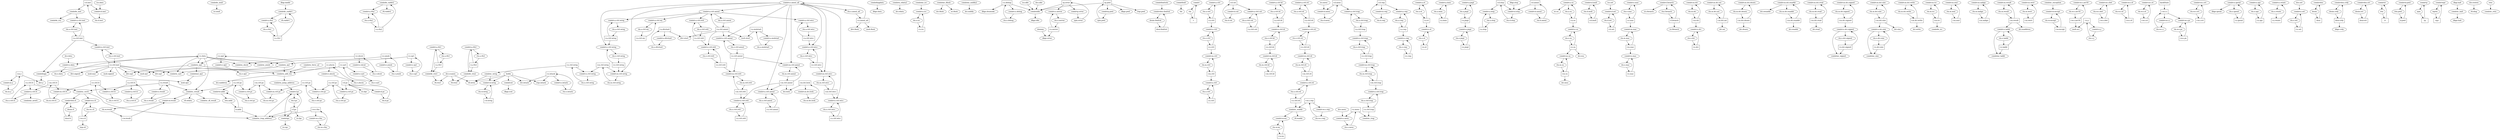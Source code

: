 digraph
{
	"comb/de_inst" -> "comb/de_rs2";
	"comb/de_inst" -> "comb/v.a.ctrl.inst";
	"comb/de_inull" -> "ici.inull";
	"comb/de_raddr1" -> "comb/v.a.rfa1";
	"comb/de_raddr1" -> "rfi.raddr1";
	"comb/de_raddr2" -> "comb/v.a.rfa2";
	"comb/de_raddr2" -> "rfi.raddr2";
	"comb/de_ren1" -> "rfi.ren1";
	"comb/de_ren2" -> "rfi.ren2";
	"comb/diagdata" -> "dbgo.data";
	"comb/dsign" -> "divi.y";
	"comb/ex_add_res" -> "comb/ex_jump_address";
	"comb/ex_add_res" -> "dci.eaddress";
	"comb/ex_edata2" -> "dci.edata";
	"comb/ex_force_a2" -> "comb/ex_add_res";
	"comb/ex_jump_address" -> "comb/v.f.pc";
	"comb/ex_op1" -> "comb/ex_add_res";
	"comb/ex_op1" -> "divi.op1";
	"comb/ex_op1" -> "muli.op1";
	"comb/ex_op2" -> "comb/ex_add_res";
	"comb/ex_op2" -> "comb/mul_op2";
	"comb/ex_op2" -> "divi.op2";
	"comb/icnt" -> "dbgo.icnt";
	"comb/me_icc" -> "comb/v.x.icc";
	"comb/me_iflush" -> "dci.flush";
	"comb/me_iflush" -> "ici.flush";
	"comb/me_nullify2" -> "dci.nullify";
	"comb/mul_op2" -> "muli.op2";
	"comb/npc" -> "ici.rpc";
	"comb/sidle" -> "dbgo.idle";
	"comb/tbufcntx" -> "comb/vdsu.tbufcnt";
	"comb/tbufi" -> "tbi";
	"comb/v" -> "rin";
	"comb/v.a.ctrl" -> "rin.a.ctrl";
	"comb/v.a.ctrl.annul" -> "comb/v.a.ctrl.rett";
	"comb/v.a.ctrl.annul" -> "comb/v.a.ctrl.wicc";
	"comb/v.a.ctrl.annul" -> "comb/v.a.ctrl.wreg";
	"comb/v.a.ctrl.annul" -> "comb/v.a.ctrl.wy";
	"comb/v.a.ctrl.annul" -> "rin.a.ctrl.annul";
	"comb/v.a.ctrl.cnt" -> "rin.a.ctrl.cnt";
	"comb/v.a.ctrl.inst" -> "rin.a.ctrl.inst";
	"comb/v.a.ctrl.ld" -> "rin.a.ctrl.ld";
	"comb/v.a.ctrl.pc" -> "rin.a.ctrl.pc";
	"comb/v.a.ctrl.rd" -> "rin.a.ctrl.rd";
	"comb/v.a.ctrl.rett" -> "rin.a.ctrl.rett";
	"comb/v.a.ctrl.trap" -> "rin.a.ctrl.trap";
	"comb/v.a.ctrl.tt" -> "rin.a.ctrl.tt";
	"comb/v.a.ctrl.wicc" -> "rin.a.ctrl.wicc";
	"comb/v.a.ctrl.wreg" -> "rin.a.ctrl.wreg";
	"comb/v.a.ctrl.wy" -> "rin.a.ctrl.wy";
	"comb/v.a.cwp" -> "rin.a.cwp";
	"comb/v.a.divstart" -> "rin.a.divstart";
	"comb/v.a.et" -> "rin.a.et";
	"comb/v.a.imm" -> "rin.a.imm";
	"comb/v.a.jmpl" -> "rin.a.jmpl";
	"comb/v.a.mulstart" -> "rin.a.mulstart";
	"comb/v.a.rfa1" -> "rin.a.rfa1";
	"comb/v.a.rfa2" -> "rin.a.rfa2";
	"comb/v.a.rfe1" -> "comb/de_ren1";
	"comb/v.a.rfe1" -> "rin.a.rfe1";
	"comb/v.a.rfe2" -> "comb/de_ren2";
	"comb/v.a.rfe2" -> "rin.a.rfe2";
	"comb/v.a.step" -> "rin.a.step";
	"comb/v.a.su" -> "ici.su";
	"comb/v.a.su" -> "rin.a.su";
	"comb/v.d.annul" -> "rin.d.annul";
	"comb/v.d.cnt" -> "rin.d.cnt";
	"comb/v.d.cwp" -> "rin.d.cwp";
	"comb/v.d.inst" -> "rin.d.inst";
	"comb/v.d.inull" -> "rin.d.inull";
	"comb/v.d.mexc" -> "rin.d.mexc";
	"comb/v.d.pc" -> "rin.d.pc";
	"comb/v.d.set" -> "rin.d.set";
	"comb/v.d.step" -> "rin.d.step";
	"comb/v.e.alucin" -> "rin.e.alucin";
	"comb/v.e.ctrl" -> "rin.e.ctrl";
	"comb/v.e.ctrl.annul" -> "rin.e.ctrl.annul";
	"comb/v.e.ctrl.inst" -> "rin.e.ctrl.inst";
	"comb/v.e.ctrl.ld" -> "rin.e.ctrl.ld";
	"comb/v.e.ctrl.pc" -> "rin.e.ctrl.pc";
	"comb/v.e.ctrl.rd" -> "rin.e.ctrl.rd";
	"comb/v.e.ctrl.rett" -> "rin.e.ctrl.rett";
	"comb/v.e.ctrl.trap" -> "rin.e.ctrl.trap";
	"comb/v.e.ctrl.tt" -> "rin.e.ctrl.tt";
	"comb/v.e.ctrl.wicc" -> "rin.e.ctrl.wicc";
	"comb/v.e.ctrl.wreg" -> "rin.e.ctrl.wreg";
	"comb/v.e.cwp" -> "rin.e.cwp";
	"comb/v.e.et" -> "rin.e.et";
	"comb/v.e.jmpl" -> "rin.e.jmpl";
	"comb/v.e.mac" -> "rin.e.mac";
	"comb/v.e.op1" -> "rin.e.op1";
	"comb/v.e.op2" -> "rin.e.op2";
	"comb/v.e.sari" -> "rin.e.sari";
	"comb/v.e.shcnt" -> "rin.e.shcnt";
	"comb/v.e.su" -> "rin.e.su";
	"comb/v.e.ymsb" -> "rin.e.ymsb";
	"comb/v.f.branch" -> "ici.rbranch";
	"comb/v.f.branch" -> "rin.f.branch";
	"comb/v.f.pc" -> "comb/npc";
	"comb/v.f.pc" -> "rin.f.pc";
	"comb/v.m.ctrl" -> "rin.m.ctrl";
	"comb/v.m.ctrl.annul" -> "rin.m.ctrl.annul";
	"comb/v.m.ctrl.ld" -> "rin.m.ctrl.ld";
	"comb/v.m.ctrl.pc" -> "rin.m.ctrl.pc";
	"comb/v.m.ctrl.rd" -> "rin.m.ctrl.rd";
	"comb/v.m.ctrl.rett" -> "rin.m.ctrl.rett";
	"comb/v.m.ctrl.trap" -> "rin.m.ctrl.trap";
	"comb/v.m.ctrl.tt" -> "rin.m.ctrl.tt";
	"comb/v.m.ctrl.wicc" -> "rin.m.ctrl.wicc";
	"comb/v.m.ctrl.wreg" -> "rin.m.ctrl.wreg";
	"comb/v.m.dci" -> "rin.m.dci";
	"comb/v.m.dci.asi" -> "rin.m.dci.asi";
	"comb/v.m.dci.dsuen" -> "rin.m.dci.dsuen";
	"comb/v.m.dci.enaddr" -> "dci.eenaddr";
	"comb/v.m.dci.enaddr" -> "rin.m.dci.enaddr";
	"comb/v.m.dci.lock" -> "rin.m.dci.lock";
	"comb/v.m.dci.read" -> "rin.m.dci.read";
	"comb/v.m.dci.signed" -> "rin.m.dci.signed";
	"comb/v.m.dci.size" -> "rin.m.dci.size";
	"comb/v.m.dci.write" -> "rin.m.dci.write";
	"comb/v.m.icc" -> "rin.m.icc";
	"comb/v.m.mac" -> "rin.m.mac";
	"comb/v.m.mul" -> "rin.m.mul";
	"comb/v.m.nalign" -> "rin.m.nalign";
	"comb/v.m.result" -> "rin.m.result";
	"comb/v.m.su" -> "rin.m.su";
	"comb/v.m.werr" -> "rin.m.werr";
	"comb/v.m.y" -> "rin.m.y";
	"comb/v.w.except" -> "rin.w.except";
	"comb/v.w.result" -> "rin.w.result";
	"comb/v.w.s.asr18" -> "rin.w.s.asr18";
	"comb/v.w.s.cwp" -> "rin.w.s.cwp";
	"comb/v.w.s.dwt" -> "rin.w.s.dwt";
	"comb/v.w.s.ef" -> "rin.w.s.ef";
	"comb/v.w.s.et" -> "rin.w.s.et";
	"comb/v.w.s.ps" -> "rin.w.s.ps";
	"comb/v.w.s.s" -> "rin.w.s.s";
	"comb/v.w.s.svt" -> "rin.w.s.svt";
	"comb/v.w.s.tba" -> "rin.w.s.tba";
	"comb/v.w.s.tt" -> "rin.w.s.tt";
	"comb/v.w.wa" -> "rin.w.wa";
	"comb/v.w.wreg" -> "rin.w.wreg";
	"comb/v.x.annul_all" -> "comb/v.a.ctrl.annul";
	"comb/v.x.annul_all" -> "comb/v.e.ctrl.annul";
	"comb/v.x.annul_all" -> "comb/v.e.ctrl.wicc";
	"comb/v.x.annul_all" -> "comb/v.e.ctrl.wreg";
	"comb/v.x.annul_all" -> "comb/v.m.ctrl.annul";
	"comb/v.x.annul_all" -> "comb/v.m.ctrl.wicc";
	"comb/v.x.annul_all" -> "comb/v.m.ctrl.wreg";
	"comb/v.x.annul_all" -> "comb/v.x.ctrl.annul";
	"comb/v.x.annul_all" -> "comb/v.x.ctrl.wicc";
	"comb/v.x.annul_all" -> "rin.x.annul_all";
	"comb/v.x.ctrl" -> "rin.x.ctrl";
	"comb/v.x.ctrl.annul" -> "rin.x.ctrl.annul";
	"comb/v.x.ctrl.pc" -> "rin.x.ctrl.pc";
	"comb/v.x.ctrl.rd" -> "rin.x.ctrl.rd";
	"comb/v.x.ctrl.rett" -> "rin.x.ctrl.rett";
	"comb/v.x.ctrl.trap" -> "rin.x.ctrl.trap";
	"comb/v.x.ctrl.tt" -> "comb/me_newtt";
	"comb/v.x.ctrl.tt" -> "rin.x.ctrl.tt";
	"comb/v.x.ctrl.wicc" -> "rin.x.ctrl.wicc";
	"comb/v.x.ctrl.wreg" -> "rin.x.ctrl.wreg";
	"comb/v.x.data" -> "rin.x.data";
	"comb/v.x.dci" -> "rin.x.dci";
	"comb/v.x.dci.signed" -> "comb/me_signed";
	"comb/v.x.dci.signed" -> "rin.x.dci.signed";
	"comb/v.x.dci.size" -> "comb/me_size";
	"comb/v.x.dci.size" -> "rin.x.dci.size";
	"comb/v.x.debug" -> "rin.x.debug";
	"comb/v.x.icc" -> "rin.x.icc";
	"comb/v.x.intack" -> "rin.x.intack";
	"comb/v.x.ipend" -> "dbgo.ipend";
	"comb/v.x.ipend" -> "rin.x.ipend";
	"comb/v.x.laddr" -> "comb/me_laddr";
	"comb/v.x.laddr" -> "rin.x.laddr";
	"comb/v.x.mac" -> "rin.x.mac";
	"comb/v.x.mexc" -> "rin.x.mexc";
	"comb/v.x.nerror" -> "rin.x.nerror";
	"comb/v.x.npc" -> "rin.x.npc";
	"comb/v.x.result" -> "rin.x.result";
	"comb/v.x.rstate" -> "rin.x.rstate";
	"comb/v.x.set" -> "rin.x.set";
	"comb/v.x.y" -> "rin.x.y";
	"comb/vdsu" -> "dsuin";
	"comb/vdsu.crdy" -> "dsuin.crdy";
	"comb/vdsu.err" -> "dsuin.err";
	"comb/vdsu.tbufcnt" -> "dsuin.tbufcnt";
	"comb/vdsu.tt" -> "dsuin.tt";
	"comb/vir" -> "irin";
	"comb/vir.addr" -> "irin.addr";
	"comb/vir.pwd" -> "irin.pwd";
	"comb/vp" -> "rpin";
	"comb/vp.error" -> "rpin.error";
	"comb/vp.pwd" -> "rpin.pwd";
	"comb/vwpr" -> "wprin";
	"comb/xc_exception" -> "comb/v.w.except";
	"comb/xc_halt" -> "dbgo.halt";
	"comb/xc_result" -> "comb/v.w.result";
	"comb/xc_result" -> "comb/xc_df_result";
	"comb/xc_result" -> "rfi.wdata";
	"comb/xc_trap_address" -> "comb/v.f.pc";
	"comb/xc_vectt" -> "comb/v.w.s.tt";
	"comb/xc_vectt" -> "comb/vdsu.tt";
	"comb/xc_vectt" -> "comb/xc_trap_address";
	"comb/xc_waddr" -> "comb/v.w.wa";
	"comb/xc_waddr" -> "rfi.waddr";
	"comb/xc_wreg" -> "comb/v.w.wreg";
	"comb/xc_wreg" -> "rfi.wren";
	"dbgi.daddr" -> "comb/de_raddr1";
	"dbgi.halt" -> "comb/xc_halt";
	"dbgi.step" -> "comb/v.d.step";
	"dco.data" -> "comb/v.x.data";
	"dco.idle" -> "comb/sidle";
	"dco.mexc" -> "comb/v.x.mexc";
	"dco.scanen" -> "rfi.ren1";
	"dco.scanen" -> "rfi.ren2";
	"dco.scanen" -> "rfi.wren";
	"dco.set" -> "comb/v.x.set";
	"dco.testen" -> "rfi.diag";
	"dsuin" -> "dsur";
	"dsuin.crdy" -> "dsur.crdy";
	"dsuin.err" -> "dsur.err";
	"dsuin.tbufcnt" -> "dsur.tbufcnt";
	"dsuin.tt" -> "dsur.tt";
	"dsur" -> "comb/vdsu";
	"dsur" [shape=box]
	"dsur.crdy" -> "comb/vdsu.crdy";
	"dsur.crdy" -> "dbgo.crdy";
	"dsur.crdy" [shape=box]
	"dsur.err" -> "comb/vdsu.err";
	"dsur.err" [shape=box]
	"dsur.tbufcnt" -> "comb/vdsu.tbufcnt";
	"dsur.tbufcnt" [shape=box]
	"dsur.tt" -> "comb/vdsu.tt";
	"dsur.tt" [shape=box]
	"dummy" -> "dbgo.error";
	"hackState" -> "r.w.s.s";
	"hackState" [shape=box]
	"holdn" -> "comb/icnt";
	"holdn" -> "comb/v.w.wreg";
	"holdn" -> "dci.intack";
	"holdn" -> "irqo.intack";
	"holdn" -> "rfi.wren";
	"ico.data" -> "comb/v.d.inst";
	"ico.idle" -> "comb/sidle";
	"ico.mexc" -> "comb/v.d.mexc";
	"ico.set" -> "comb/v.d.set";
	"ir" -> "comb/vir";
	"ir" [shape=box]
	"ir.addr" -> "comb/vir.addr";
	"ir.addr" -> "comb/xc_trap_address";
	"ir.addr" [shape=box]
	"ir.pwd" -> "comb/vir.pwd";
	"ir.pwd" [shape=box]
	"irin" -> "ir";
	"irin.addr" -> "ir.addr";
	"irin.pwd" -> "ir.pwd";
	"r" -> "comb/v";
	"r" [shape=box]
	"r.a.ctrl" -> "comb/v.a.ctrl";
	"r.a.ctrl" -> "comb/v.e.ctrl";
	"r.a.ctrl" [shape=box]
	"r.a.ctrl.annul" -> "comb/v.a.ctrl.annul";
	"r.a.ctrl.annul" -> "comb/v.e.ctrl.annul";
	"r.a.ctrl.annul" -> "comb/v.e.ctrl.rett";
	"r.a.ctrl.annul" -> "divi.start";
	"r.a.ctrl.annul" -> "muli.start";
	"r.a.ctrl.annul" [shape=box]
	"r.a.ctrl.cnt" -> "comb/v.a.ctrl.cnt";
	"r.a.ctrl.cnt" [shape=box]
	"r.a.ctrl.inst" -> "comb/dsign";
	"r.a.ctrl.inst" -> "comb/v.a.ctrl.inst";
	"r.a.ctrl.inst" -> "comb/v.e.ctrl.inst";
	"r.a.ctrl.inst" [shape=box]
	"r.a.ctrl.ld" -> "comb/v.a.ctrl.ld";
	"r.a.ctrl.ld" -> "comb/v.e.ctrl.ld";
	"r.a.ctrl.ld" [shape=box]
	"r.a.ctrl.pc" -> "comb/v.a.ctrl.pc";
	"r.a.ctrl.pc" -> "comb/v.e.ctrl.pc";
	"r.a.ctrl.pc" [shape=box]
	"r.a.ctrl.rd" -> "comb/v.a.ctrl.rd";
	"r.a.ctrl.rd" -> "comb/v.e.ctrl.rd";
	"r.a.ctrl.rd" [shape=box]
	"r.a.ctrl.rett" -> "comb/v.a.ctrl.rett";
	"r.a.ctrl.rett" -> "comb/v.e.ctrl.rett";
	"r.a.ctrl.rett" [shape=box]
	"r.a.ctrl.trap" -> "comb/v.a.ctrl.trap";
	"r.a.ctrl.trap" -> "comb/v.e.ctrl.trap";
	"r.a.ctrl.trap" [shape=box]
	"r.a.ctrl.tt" -> "comb/v.a.ctrl.tt";
	"r.a.ctrl.tt" -> "comb/v.e.ctrl.tt";
	"r.a.ctrl.tt" [shape=box]
	"r.a.ctrl.wicc" -> "comb/v.a.ctrl.wicc";
	"r.a.ctrl.wicc" -> "comb/v.e.ctrl.wicc";
	"r.a.ctrl.wicc" [shape=box]
	"r.a.ctrl.wreg" -> "comb/v.a.ctrl.wreg";
	"r.a.ctrl.wreg" -> "comb/v.e.ctrl.wreg";
	"r.a.ctrl.wreg" [shape=box]
	"r.a.ctrl.wy" -> "comb/v.a.ctrl.wy";
	"r.a.ctrl.wy" [shape=box]
	"r.a.cwp" -> "comb/v.a.cwp";
	"r.a.cwp" -> "comb/v.e.cwp";
	"r.a.cwp" [shape=box]
	"r.a.divstart" -> "comb/v.a.divstart";
	"r.a.divstart" -> "divi.start";
	"r.a.divstart" [shape=box]
	"r.a.et" -> "comb/v.a.et";
	"r.a.et" -> "comb/v.e.et";
	"r.a.et" [shape=box]
	"r.a.imm" -> "comb/v.a.imm";
	"r.a.imm" [shape=box]
	"r.a.jmpl" -> "comb/v.a.jmpl";
	"r.a.jmpl" -> "comb/v.e.jmpl";
	"r.a.jmpl" [shape=box]
	"r.a.mulstart" -> "comb/v.a.mulstart";
	"r.a.mulstart" -> "muli.start";
	"r.a.mulstart" [shape=box]
	"r.a.rfa1" -> "comb/de_raddr1";
	"r.a.rfa1" -> "comb/v.a.rfa1";
	"r.a.rfa1" [shape=box]
	"r.a.rfa2" -> "comb/de_raddr2";
	"r.a.rfa2" -> "comb/v.a.rfa2";
	"r.a.rfa2" [shape=box]
	"r.a.rfe1" -> "comb/de_ren1";
	"r.a.rfe1" -> "comb/v.a.rfe1";
	"r.a.rfe1" [shape=box]
	"r.a.rfe2" -> "comb/de_ren2";
	"r.a.rfe2" -> "comb/v.a.rfe2";
	"r.a.rfe2" [shape=box]
	"r.a.step" -> "comb/v.a.step";
	"r.a.step" [shape=box]
	"r.a.su" -> "comb/v.a.su";
	"r.a.su" -> "comb/v.e.su";
	"r.a.su" [shape=box]
	"r.d.annul" -> "comb/v.d.annul";
	"r.d.annul" -> "comb/v.d.step";
	"r.d.annul" [shape=box]
	"r.d.cnt" -> "comb/v.a.ctrl.cnt";
	"r.d.cnt" -> "comb/v.d.cnt";
	"r.d.cnt" [shape=box]
	"r.d.cwp" -> "comb/v.a.cwp";
	"r.d.cwp" -> "comb/v.d.cwp";
	"r.d.cwp" [shape=box]
	"r.d.inst" -> "comb/de_inst";
	"r.d.inst" -> "comb/v.d.inst";
	"r.d.inst" [shape=box]
	"r.d.inull" -> "comb/v.d.inull";
	"r.d.inull" [shape=box]
	"r.d.mexc" -> "comb/v.a.ctrl.trap";
	"r.d.mexc" -> "comb/v.d.mexc";
	"r.d.mexc" [shape=box]
	"r.d.pc" -> "comb/v.a.ctrl.pc";
	"r.d.pc" -> "comb/v.d.pc";
	"r.d.pc" -> "ici.dpc";
	"r.d.pc" [shape=box]
	"r.d.set" -> "comb/v.d.set";
	"r.d.set" [shape=box]
	"r.d.step" -> "comb/v.a.step";
	"r.d.step" -> "comb/v.d.step";
	"r.d.step" [shape=box]
	"r.e.alucin" -> "comb/ex_add_res";
	"r.e.alucin" -> "comb/v.e.alucin";
	"r.e.alucin" [shape=box]
	"r.e.ctrl" -> "comb/v.e.ctrl";
	"r.e.ctrl" -> "comb/v.m.ctrl";
	"r.e.ctrl" [shape=box]
	"r.e.ctrl.annul" -> "comb/v.e.ctrl.annul";
	"r.e.ctrl.annul" -> "comb/v.m.ctrl.annul";
	"r.e.ctrl.annul" -> "comb/v.m.ctrl.rett";
	"r.e.ctrl.annul" [shape=box]
	"r.e.ctrl.inst" -> "comb/dsign";
	"r.e.ctrl.inst" -> "comb/ex_sari";
	"r.e.ctrl.inst" -> "comb/v.e.ctrl.inst";
	"r.e.ctrl.inst" -> "divi.op1";
	"r.e.ctrl.inst" -> "divi.op2";
	"r.e.ctrl.inst" -> "divi.signed";
	"r.e.ctrl.inst" -> "muli.mac";
	"r.e.ctrl.inst" -> "muli.op1";
	"r.e.ctrl.inst" -> "muli.op2";
	"r.e.ctrl.inst" -> "muli.signed";
	"r.e.ctrl.inst" [shape=box]
	"r.e.ctrl.ld" -> "comb/v.e.ctrl.ld";
	"r.e.ctrl.ld" -> "comb/v.m.ctrl.ld";
	"r.e.ctrl.ld" [shape=box]
	"r.e.ctrl.pc" -> "comb/v.e.ctrl.pc";
	"r.e.ctrl.pc" -> "comb/v.m.ctrl.pc";
	"r.e.ctrl.pc" [shape=box]
	"r.e.ctrl.rd" -> "comb/v.e.ctrl.rd";
	"r.e.ctrl.rd" -> "comb/v.m.ctrl.rd";
	"r.e.ctrl.rd" [shape=box]
	"r.e.ctrl.rett" -> "comb/v.e.ctrl.rett";
	"r.e.ctrl.rett" -> "comb/v.m.ctrl.rett";
	"r.e.ctrl.rett" [shape=box]
	"r.e.ctrl.trap" -> "comb/v.e.ctrl.trap";
	"r.e.ctrl.trap" -> "comb/v.m.ctrl.trap";
	"r.e.ctrl.trap" [shape=box]
	"r.e.ctrl.tt" -> "comb/v.e.ctrl.tt";
	"r.e.ctrl.tt" -> "comb/v.m.ctrl.tt";
	"r.e.ctrl.tt" [shape=box]
	"r.e.ctrl.wicc" -> "comb/v.e.ctrl.wicc";
	"r.e.ctrl.wicc" -> "comb/v.m.ctrl.wicc";
	"r.e.ctrl.wicc" [shape=box]
	"r.e.ctrl.wreg" -> "comb/v.e.ctrl.wreg";
	"r.e.ctrl.wreg" -> "comb/v.m.ctrl.wreg";
	"r.e.ctrl.wreg" [shape=box]
	"r.e.cwp" -> "comb/v.e.cwp";
	"r.e.cwp" [shape=box]
	"r.e.et" -> "comb/v.e.et";
	"r.e.et" [shape=box]
	"r.e.jmpl" -> "comb/v.e.jmpl";
	"r.e.jmpl" [shape=box]
	"r.e.mac" -> "comb/v.e.mac";
	"r.e.mac" -> "comb/v.m.mac";
	"r.e.mac" [shape=box]
	"r.e.op1" -> "comb/ex_op1";
	"r.e.op1" -> "comb/v.e.op1";
	"r.e.op1" [shape=box]
	"r.e.op2" -> "comb/ex_op2";
	"r.e.op2" -> "comb/v.e.op2";
	"r.e.op2" [shape=box]
	"r.e.sari" -> "comb/ex_sari";
	"r.e.sari" -> "comb/v.e.sari";
	"r.e.sari" [shape=box]
	"r.e.shcnt" -> "comb/ex_shcnt";
	"r.e.shcnt" -> "comb/v.e.shcnt";
	"r.e.shcnt" [shape=box]
	"r.e.su" -> "comb/v.e.su";
	"r.e.su" -> "comb/v.m.su";
	"r.e.su" -> "dci.esu";
	"r.e.su" [shape=box]
	"r.e.ymsb" -> "comb/ex_ymsb";
	"r.e.ymsb" -> "comb/v.e.ymsb";
	"r.e.ymsb" [shape=box]
	"r.f.branch" -> "comb/v.f.branch";
	"r.f.branch" -> "ici.fbranch";
	"r.f.branch" [shape=box]
	"r.f.pc" -> "comb/npc";
	"r.f.pc" -> "comb/v.f.pc";
	"r.f.pc" -> "comb/xc_trap_address";
	"r.f.pc" -> "ici.fpc";
	"r.f.pc" [shape=box]
	"r.m.ctrl" -> "comb/v.m.ctrl";
	"r.m.ctrl" -> "comb/v.x.ctrl";
	"r.m.ctrl" [shape=box]
	"r.m.ctrl.annul" -> "comb/v.m.ctrl.annul";
	"r.m.ctrl.annul" -> "comb/v.x.ctrl.annul";
	"r.m.ctrl.annul" -> "comb/v.x.ctrl.rett";
	"r.m.ctrl.annul" -> "dci.lock";
	"r.m.ctrl.annul" [shape=box]
	"r.m.ctrl.ld" -> "comb/v.m.ctrl.ld";
	"r.m.ctrl.ld" [shape=box]
	"r.m.ctrl.pc" -> "comb/v.m.ctrl.pc";
	"r.m.ctrl.pc" -> "comb/v.x.ctrl.pc";
	"r.m.ctrl.pc" [shape=box]
	"r.m.ctrl.rd" -> "comb/v.m.ctrl.rd";
	"r.m.ctrl.rd" -> "comb/v.x.ctrl.rd";
	"r.m.ctrl.rd" [shape=box]
	"r.m.ctrl.rett" -> "comb/v.m.ctrl.rett";
	"r.m.ctrl.rett" -> "comb/v.x.ctrl.rett";
	"r.m.ctrl.rett" [shape=box]
	"r.m.ctrl.trap" -> "comb/v.m.ctrl.trap";
	"r.m.ctrl.trap" -> "comb/v.x.ctrl.trap";
	"r.m.ctrl.trap" [shape=box]
	"r.m.ctrl.tt" -> "comb/v.m.ctrl.tt";
	"r.m.ctrl.tt" -> "comb/v.x.ctrl.tt";
	"r.m.ctrl.tt" [shape=box]
	"r.m.ctrl.wicc" -> "comb/v.m.ctrl.wicc";
	"r.m.ctrl.wicc" -> "comb/v.x.ctrl.wicc";
	"r.m.ctrl.wicc" [shape=box]
	"r.m.ctrl.wreg" -> "comb/v.m.ctrl.wreg";
	"r.m.ctrl.wreg" -> "comb/v.x.ctrl.wreg";
	"r.m.ctrl.wreg" [shape=box]
	"r.m.dci" -> "comb/v.m.dci";
	"r.m.dci" -> "comb/v.x.dci";
	"r.m.dci" [shape=box]
	"r.m.dci.asi" -> "comb/v.m.dci.asi";
	"r.m.dci.asi" -> "dci.asi";
	"r.m.dci.asi" [shape=box]
	"r.m.dci.dsuen" -> "comb/v.m.dci.dsuen";
	"r.m.dci.dsuen" -> "dci.dsuen";
	"r.m.dci.dsuen" [shape=box]
	"r.m.dci.enaddr" -> "comb/v.m.dci.enaddr";
	"r.m.dci.enaddr" -> "dci.enaddr";
	"r.m.dci.enaddr" [shape=box]
	"r.m.dci.lock" -> "comb/v.m.dci.lock";
	"r.m.dci.lock" -> "dci.lock";
	"r.m.dci.lock" [shape=box]
	"r.m.dci.read" -> "comb/v.m.dci.read";
	"r.m.dci.read" -> "dci.read";
	"r.m.dci.read" [shape=box]
	"r.m.dci.signed" -> "comb/v.m.dci.signed";
	"r.m.dci.signed" -> "comb/v.x.dci.signed";
	"r.m.dci.signed" [shape=box]
	"r.m.dci.size" -> "comb/v.m.dci.size";
	"r.m.dci.size" -> "comb/v.x.dci.size";
	"r.m.dci.size" -> "dci.size";
	"r.m.dci.size" [shape=box]
	"r.m.dci.write" -> "comb/v.m.dci.write";
	"r.m.dci.write" -> "dci.write";
	"r.m.dci.write" [shape=box]
	"r.m.icc" -> "comb/de_icc";
	"r.m.icc" -> "comb/v.m.icc";
	"r.m.icc" [shape=box]
	"r.m.mac" -> "comb/v.m.mac";
	"r.m.mac" -> "comb/v.x.mac";
	"r.m.mac" [shape=box]
	"r.m.mul" -> "comb/v.m.mul";
	"r.m.mul" [shape=box]
	"r.m.nalign" -> "comb/v.m.nalign";
	"r.m.nalign" [shape=box]
	"r.m.result" -> "comb/v.m.result";
	"r.m.result" -> "comb/v.x.laddr";
	"r.m.result" -> "dci.maddress";
	"r.m.result" [shape=box]
	"r.m.su" -> "comb/v.m.su";
	"r.m.su" -> "dci.msu";
	"r.m.su" [shape=box]
	"r.m.werr" -> "comb/v.m.werr";
	"r.m.werr" [shape=box]
	"r.m.y" -> "comb/v.m.y";
	"r.m.y" -> "divi.y";
	"r.m.y" [shape=box]
	"r.w.except" -> "comb/v.w.except";
	"r.w.except" [shape=box]
	"r.w.result" -> "comb/v.w.result";
	"r.w.result" [shape=box]
	"r.w.s.asr18" -> "comb/v.w.s.asr18";
	"r.w.s.asr18" -> "muli.acc";
	"r.w.s.asr18" [shape=box]
	"r.w.s.cwp" -> "comb/v.w.s.cwp";
	"r.w.s.cwp" -> "comb/xc_waddr";
	"r.w.s.cwp" [shape=box]
	"r.w.s.dwt" -> "comb/v.w.s.dwt";
	"r.w.s.dwt" [shape=box]
	"r.w.s.ef" -> "comb/v.w.s.ef";
	"r.w.s.ef" [shape=box]
	"r.w.s.et" -> "comb/v.w.s.et";
	"r.w.s.et" [shape=box]
	"r.w.s.ps" -> "comb/v.w.s.ps";
	"r.w.s.ps" [shape=box]
	"r.w.s.s" -> "comb/v.w.s.ps";
	"r.w.s.s" -> "comb/v.w.s.s";
	"r.w.s.s" [shape=box]
	"r.w.s.svt" -> "comb/v.w.s.svt";
	"r.w.s.svt" [shape=box]
	"r.w.s.tba" -> "comb/v.w.s.tba";
	"r.w.s.tba" -> "comb/xc_trap_address";
	"r.w.s.tba" [shape=box]
	"r.w.s.tt" -> "comb/v.w.s.tt";
	"r.w.s.tt" -> "irqo.irl";
	"r.w.s.tt" [shape=box]
	"r.w.wa" -> "comb/v.w.wa";
	"r.w.wa" [shape=box]
	"r.w.wreg" -> "comb/v.w.wreg";
	"r.w.wreg" [shape=box]
	"r.x.annul_all" -> "comb/v.x.annul_all";
	"r.x.annul_all" -> "divi.flush";
	"r.x.annul_all" -> "muli.flush";
	"r.x.annul_all" [shape=box]
	"r.x.ctrl" -> "comb/v.x.ctrl";
	"r.x.ctrl" [shape=box]
	"r.x.ctrl.annul" -> "comb/v.x.ctrl.annul";
	"r.x.ctrl.annul" [shape=box]
	"r.x.ctrl.pc" -> "comb/v.x.ctrl.pc";
	"r.x.ctrl.pc" -> "comb/vir.addr";
	"r.x.ctrl.pc" -> "comb/xc_result";
	"r.x.ctrl.pc" [shape=box]
	"r.x.ctrl.rd" -> "comb/v.x.ctrl.rd";
	"r.x.ctrl.rd" -> "comb/xc_waddr";
	"r.x.ctrl.rd" [shape=box]
	"r.x.ctrl.rett" -> "comb/v.x.ctrl.rett";
	"r.x.ctrl.rett" [shape=box]
	"r.x.ctrl.trap" -> "comb/v.x.ctrl.trap";
	"r.x.ctrl.trap" -> "comb/xc_trap";
	"r.x.ctrl.trap" [shape=box]
	"r.x.ctrl.tt" -> "comb/v.x.ctrl.tt";
	"r.x.ctrl.tt" -> "comb/xc_vectt";
	"r.x.ctrl.tt" [shape=box]
	"r.x.ctrl.wicc" -> "comb/v.x.ctrl.wicc";
	"r.x.ctrl.wicc" [shape=box]
	"r.x.ctrl.wreg" -> "comb/v.x.ctrl.wreg";
	"r.x.ctrl.wreg" -> "comb/xc_wreg";
	"r.x.ctrl.wreg" [shape=box]
	"r.x.data" -> "comb/ex_op1";
	"r.x.data" -> "comb/ex_op2";
	"r.x.data" -> "comb/ex_sari";
	"r.x.data" -> "comb/ex_shcnt";
	"r.x.data" -> "comb/ex_ymsb";
	"r.x.data" -> "comb/v.x.data";
	"r.x.data" -> "comb/xc_result";
	"r.x.data" [shape=box]
	"r.x.dci" -> "comb/v.x.dci";
	"r.x.dci" [shape=box]
	"r.x.dci.signed" -> "comb/me_signed";
	"r.x.dci.signed" -> "comb/v.x.dci.signed";
	"r.x.dci.signed" [shape=box]
	"r.x.dci.size" -> "comb/me_size";
	"r.x.dci.size" -> "comb/v.x.dci.size";
	"r.x.dci.size" [shape=box]
	"r.x.debug" -> "comb/sidle";
	"r.x.debug" -> "comb/v.x.debug";
	"r.x.debug" -> "dbgo.dsumode";
	"r.x.debug" [shape=box]
	"r.x.icc" -> "comb/v.x.icc";
	"r.x.icc" [shape=box]
	"r.x.intack" -> "comb/v.x.intack";
	"r.x.intack" -> "dci.intack";
	"r.x.intack" -> "irqo.intack";
	"r.x.intack" [shape=box]
	"r.x.ipend" -> "comb/v.x.ipend";
	"r.x.ipend" [shape=box]
	"r.x.laddr" -> "comb/me_laddr";
	"r.x.laddr" -> "comb/v.x.laddr";
	"r.x.laddr" [shape=box]
	"r.x.mac" -> "comb/v.x.mac";
	"r.x.mac" [shape=box]
	"r.x.mexc" -> "comb/v.x.mexc";
	"r.x.mexc" -> "comb/xc_trap";
	"r.x.mexc" [shape=box]
	"r.x.nerror" -> "comb/v.x.nerror";
	"r.x.nerror" -> "dbgo.error";
	"r.x.nerror" [shape=box]
	"r.x.npc" -> "comb/v.x.npc";
	"r.x.npc" [shape=box]
	"r.x.result" -> "comb/v.x.result";
	"r.x.result" -> "comb/xc_result";
	"r.x.result" -> "comb/xc_vectt";
	"r.x.result" [shape=box]
	"r.x.rstate" -> "comb/v.x.rstate";
	"r.x.rstate" [shape=box]
	"r.x.set" -> "comb/v.x.set";
	"r.x.set" [shape=box]
	"r.x.y" -> "comb/v.x.y";
	"r.x.y" -> "muli.acc";
	"r.x.y" [shape=box]
	"rin" -> "r";
	"rin.a.ctrl" -> "r.a.ctrl";
	"rin.a.ctrl.annul" -> "r.a.ctrl.annul";
	"rin.a.ctrl.cnt" -> "r.a.ctrl.cnt";
	"rin.a.ctrl.inst" -> "r.a.ctrl.inst";
	"rin.a.ctrl.ld" -> "r.a.ctrl.ld";
	"rin.a.ctrl.pc" -> "r.a.ctrl.pc";
	"rin.a.ctrl.rd" -> "r.a.ctrl.rd";
	"rin.a.ctrl.rett" -> "r.a.ctrl.rett";
	"rin.a.ctrl.trap" -> "r.a.ctrl.trap";
	"rin.a.ctrl.tt" -> "r.a.ctrl.tt";
	"rin.a.ctrl.wicc" -> "r.a.ctrl.wicc";
	"rin.a.ctrl.wreg" -> "r.a.ctrl.wreg";
	"rin.a.ctrl.wy" -> "r.a.ctrl.wy";
	"rin.a.cwp" -> "r.a.cwp";
	"rin.a.divstart" -> "r.a.divstart";
	"rin.a.et" -> "r.a.et";
	"rin.a.imm" -> "r.a.imm";
	"rin.a.jmpl" -> "r.a.jmpl";
	"rin.a.mulstart" -> "r.a.mulstart";
	"rin.a.rfa1" -> "r.a.rfa1";
	"rin.a.rfa2" -> "r.a.rfa2";
	"rin.a.rfe1" -> "r.a.rfe1";
	"rin.a.rfe2" -> "r.a.rfe2";
	"rin.a.step" -> "r.a.step";
	"rin.a.su" -> "r.a.su";
	"rin.d.annul" -> "r.d.annul";
	"rin.d.cnt" -> "r.d.cnt";
	"rin.d.cwp" -> "r.d.cwp";
	"rin.d.inst" -> "r.d.inst";
	"rin.d.inull" -> "r.d.inull";
	"rin.d.mexc" -> "r.d.mexc";
	"rin.d.pc" -> "r.d.pc";
	"rin.d.set" -> "r.d.set";
	"rin.d.step" -> "r.d.step";
	"rin.e.alucin" -> "r.e.alucin";
	"rin.e.ctrl" -> "r.e.ctrl";
	"rin.e.ctrl.annul" -> "r.e.ctrl.annul";
	"rin.e.ctrl.inst" -> "r.e.ctrl.inst";
	"rin.e.ctrl.ld" -> "r.e.ctrl.ld";
	"rin.e.ctrl.pc" -> "r.e.ctrl.pc";
	"rin.e.ctrl.rd" -> "r.e.ctrl.rd";
	"rin.e.ctrl.rett" -> "r.e.ctrl.rett";
	"rin.e.ctrl.trap" -> "r.e.ctrl.trap";
	"rin.e.ctrl.tt" -> "r.e.ctrl.tt";
	"rin.e.ctrl.wicc" -> "r.e.ctrl.wicc";
	"rin.e.ctrl.wreg" -> "r.e.ctrl.wreg";
	"rin.e.cwp" -> "r.e.cwp";
	"rin.e.et" -> "r.e.et";
	"rin.e.jmpl" -> "r.e.jmpl";
	"rin.e.mac" -> "r.e.mac";
	"rin.e.op1" -> "r.e.op1";
	"rin.e.op2" -> "r.e.op2";
	"rin.e.sari" -> "r.e.sari";
	"rin.e.shcnt" -> "r.e.shcnt";
	"rin.e.su" -> "r.e.su";
	"rin.e.ymsb" -> "r.e.ymsb";
	"rin.f.branch" -> "r.f.branch";
	"rin.f.pc" -> "r.f.pc";
	"rin.m.ctrl" -> "r.m.ctrl";
	"rin.m.ctrl.annul" -> "r.m.ctrl.annul";
	"rin.m.ctrl.ld" -> "r.m.ctrl.ld";
	"rin.m.ctrl.pc" -> "r.m.ctrl.pc";
	"rin.m.ctrl.rd" -> "r.m.ctrl.rd";
	"rin.m.ctrl.rett" -> "r.m.ctrl.rett";
	"rin.m.ctrl.trap" -> "r.m.ctrl.trap";
	"rin.m.ctrl.tt" -> "r.m.ctrl.tt";
	"rin.m.ctrl.wicc" -> "r.m.ctrl.wicc";
	"rin.m.ctrl.wreg" -> "r.m.ctrl.wreg";
	"rin.m.dci" -> "r.m.dci";
	"rin.m.dci.asi" -> "r.m.dci.asi";
	"rin.m.dci.dsuen" -> "r.m.dci.dsuen";
	"rin.m.dci.enaddr" -> "r.m.dci.enaddr";
	"rin.m.dci.lock" -> "r.m.dci.lock";
	"rin.m.dci.read" -> "r.m.dci.read";
	"rin.m.dci.signed" -> "r.m.dci.signed";
	"rin.m.dci.size" -> "r.m.dci.size";
	"rin.m.dci.write" -> "r.m.dci.write";
	"rin.m.icc" -> "r.m.icc";
	"rin.m.mac" -> "r.m.mac";
	"rin.m.mul" -> "r.m.mul";
	"rin.m.nalign" -> "r.m.nalign";
	"rin.m.result" -> "r.m.result";
	"rin.m.su" -> "r.m.su";
	"rin.m.werr" -> "r.m.werr";
	"rin.m.y" -> "r.m.y";
	"rin.w.except" -> "r.w.except";
	"rin.w.result" -> "r.w.result";
	"rin.w.s.asr18" -> "r.w.s.asr18";
	"rin.w.s.cwp" -> "r.w.s.cwp";
	"rin.w.s.dwt" -> "r.w.s.dwt";
	"rin.w.s.ef" -> "r.w.s.ef";
	"rin.w.s.et" -> "r.w.s.et";
	"rin.w.s.ps" -> "r.w.s.ps";
	"rin.w.s.s" -> "r.w.s.s";
	"rin.w.s.svt" -> "r.w.s.svt";
	"rin.w.s.tba" -> "r.w.s.tba";
	"rin.w.s.tt" -> "r.w.s.tt";
	"rin.w.wa" -> "r.w.wa";
	"rin.w.wreg" -> "r.w.wreg";
	"rin.x.annul_all" -> "r.x.annul_all";
	"rin.x.ctrl" -> "r.x.ctrl";
	"rin.x.ctrl.annul" -> "r.x.ctrl.annul";
	"rin.x.ctrl.pc" -> "r.x.ctrl.pc";
	"rin.x.ctrl.rd" -> "r.x.ctrl.rd";
	"rin.x.ctrl.rett" -> "r.x.ctrl.rett";
	"rin.x.ctrl.trap" -> "r.x.ctrl.trap";
	"rin.x.ctrl.tt" -> "r.x.ctrl.tt";
	"rin.x.ctrl.wicc" -> "r.x.ctrl.wicc";
	"rin.x.ctrl.wreg" -> "r.x.ctrl.wreg";
	"rin.x.data" -> "r.x.data";
	"rin.x.dci" -> "r.x.dci";
	"rin.x.dci.signed" -> "r.x.dci.signed";
	"rin.x.dci.size" -> "r.x.dci.size";
	"rin.x.debug" -> "r.x.debug";
	"rin.x.icc" -> "r.x.icc";
	"rin.x.intack" -> "r.x.intack";
	"rin.x.ipend" -> "r.x.ipend";
	"rin.x.laddr" -> "r.x.laddr";
	"rin.x.mac" -> "r.x.mac";
	"rin.x.mexc" -> "r.x.mexc";
	"rin.x.nerror" -> "r.x.nerror";
	"rin.x.npc" -> "r.x.npc";
	"rin.x.result" -> "r.x.result";
	"rin.x.rstate" -> "r.x.rstate";
	"rin.x.set" -> "r.x.set";
	"rin.x.y" -> "r.x.y";
	"rp" -> "comb/vp";
	"rp" [shape=box]
	"rp.error" -> "comb/sidle";
	"rp.error" -> "comb/v.x.nerror";
	"rp.error" -> "comb/vp.error";
	"rp.error" [shape=box]
	"rp.pwd" -> "comb/sidle";
	"rp.pwd" -> "comb/vp.pwd";
	"rp.pwd" -> "dbgo.pwd";
	"rp.pwd" -> "irqo.pwd";
	"rp.pwd" [shape=box]
	"rpin" -> "rp";
	"rpin.error" -> "rp.error";
	"rpin.pwd" -> "rp.pwd";
	"rstn" -> "comb/xc_rstn";
	"wpr" -> "comb/vwpr";
	"wpr" [shape=box]
	"wprin" -> "wpr";
}
